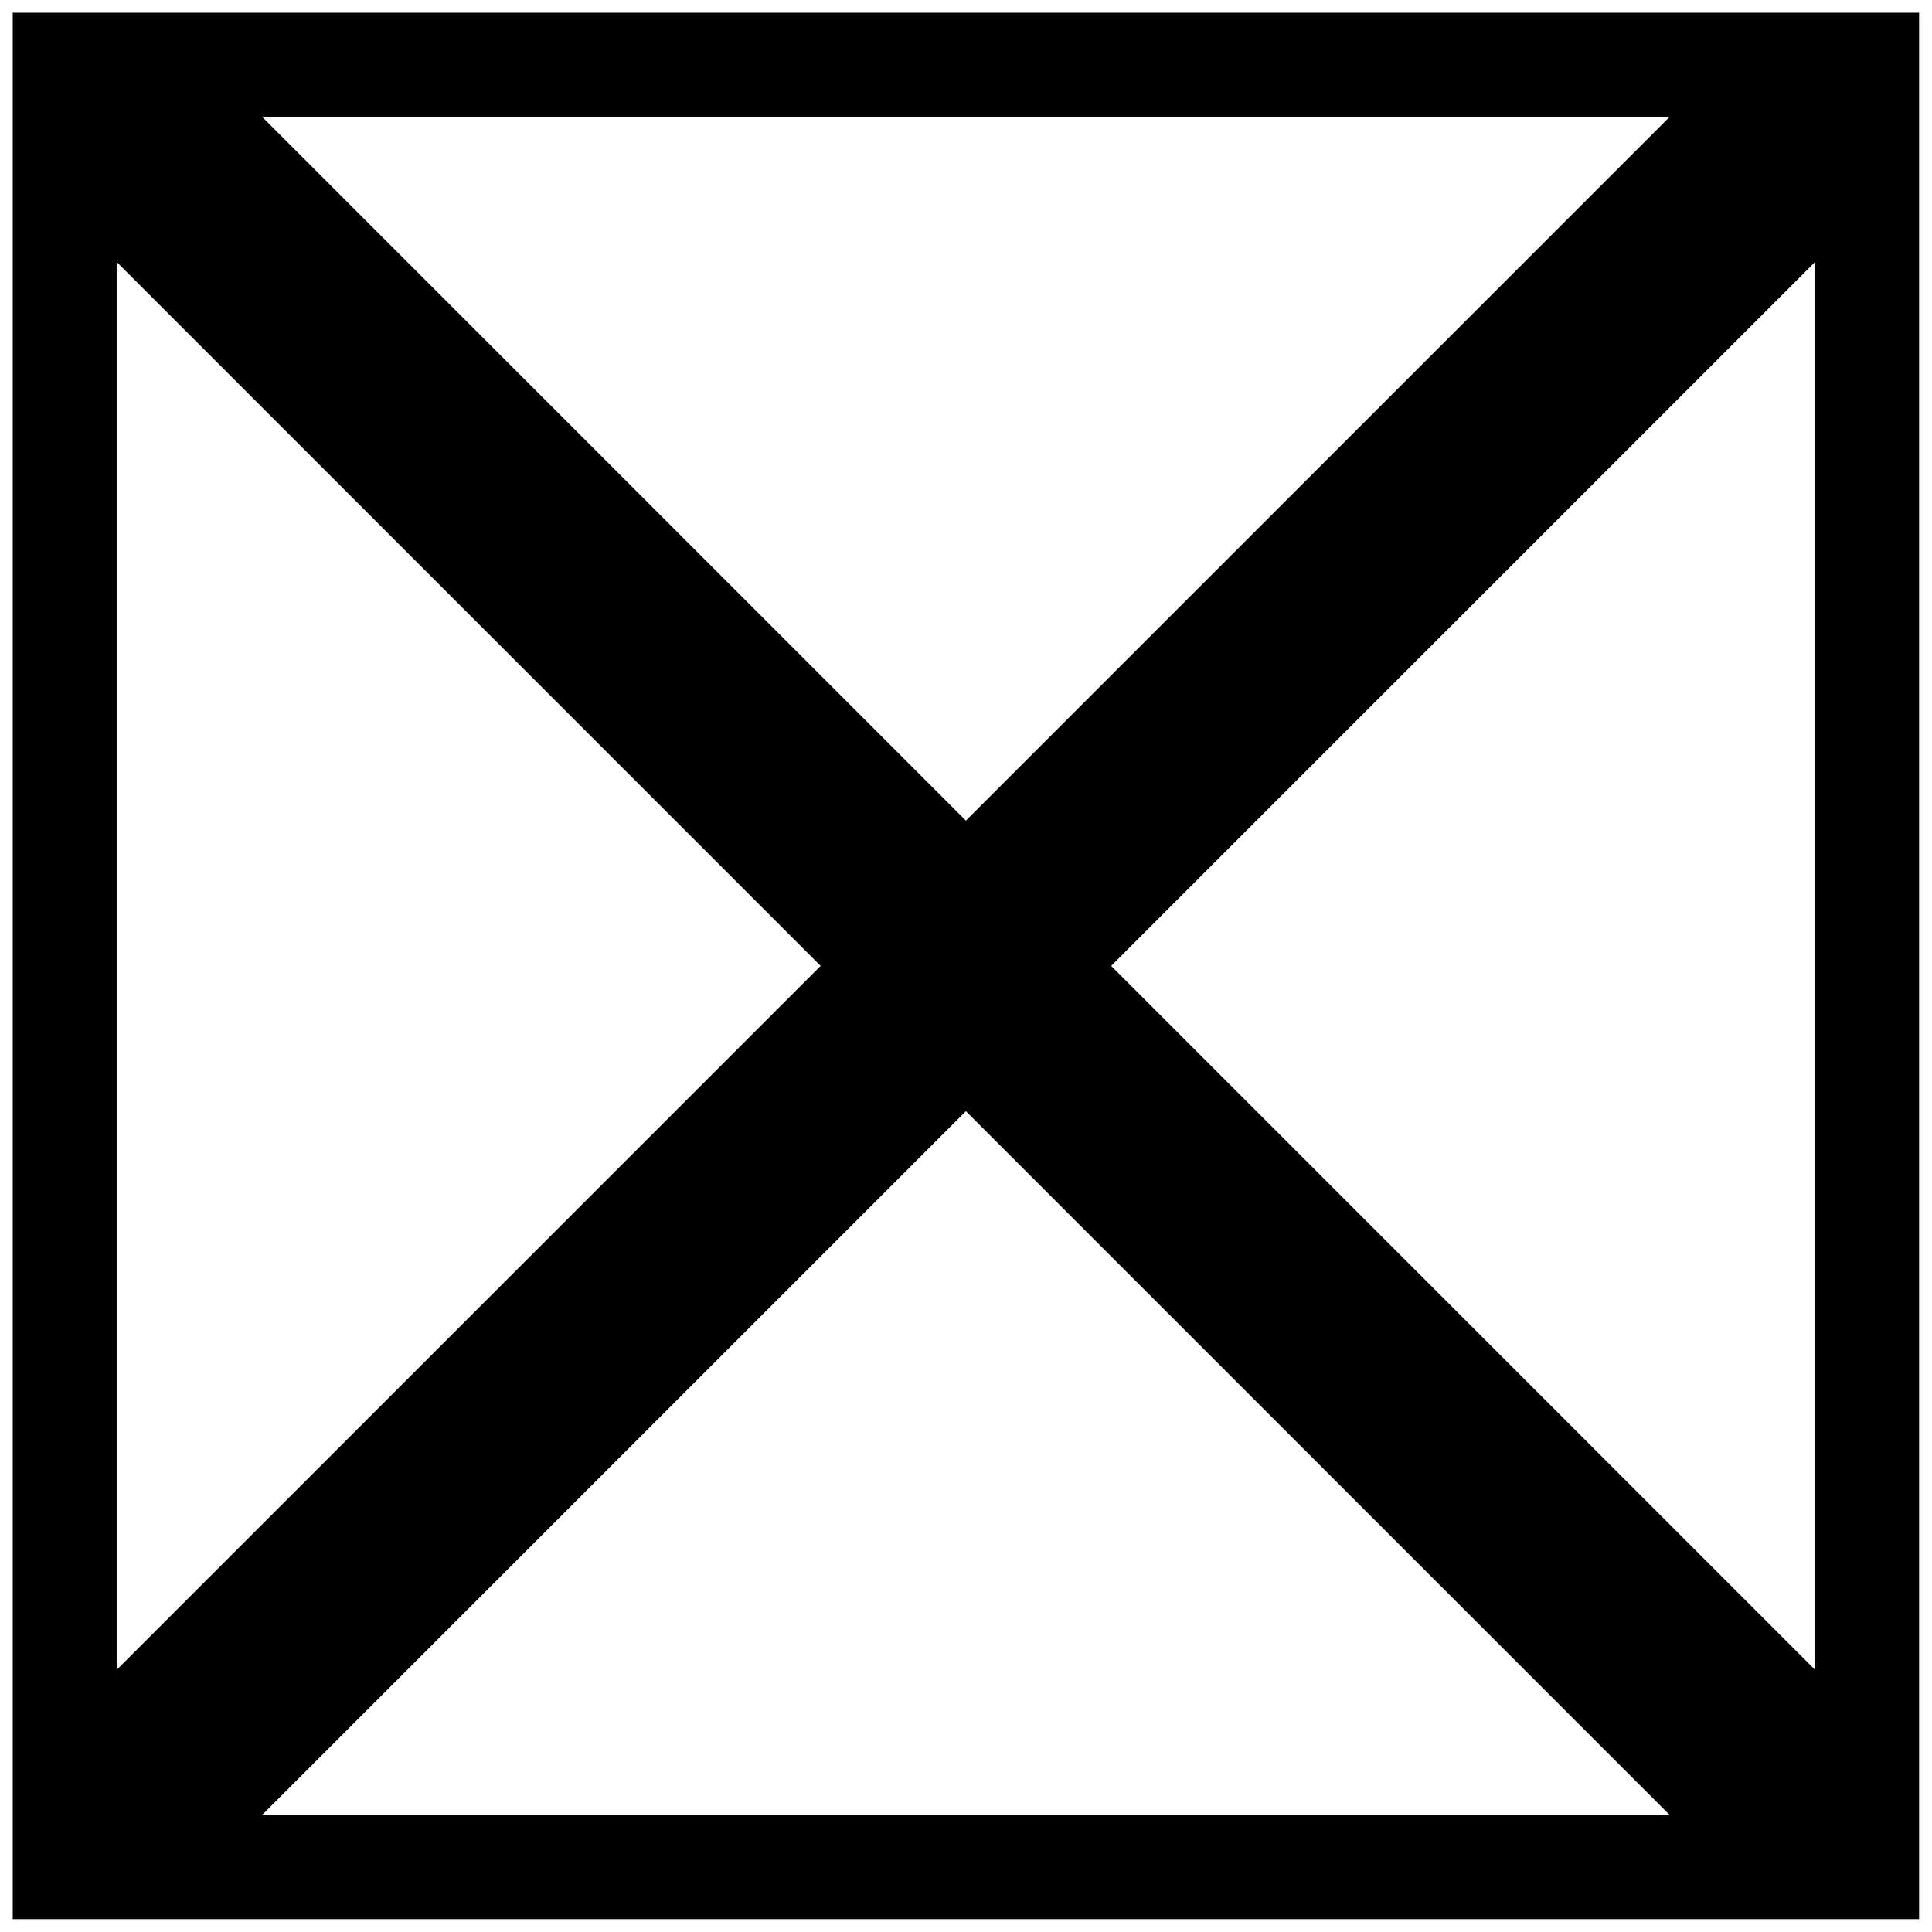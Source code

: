 


\begin{tikzpicture}[y=0.80pt, x=0.80pt, yscale=-1.0, xscale=1.0, inner sep=0pt, outer sep=0pt]
\begin{scope}[shift={(100.0,1706.0)},nonzero rule]
  \path[draw=.,fill=.,line width=1.600pt] (1958.0,352.0) --
    (90.0,352.0) -- (90.0,-1516.0) -- (1958.0,-1516.0) --
    (1958.0,352.0) -- cycle(1717.0,-1416.0) -- (331.0,-1416.0)
    -- (1024.0,-723.0) -- (1717.0,-1416.0) --
    cycle(1858.0,111.0) -- (1858.0,-1275.0) -- (1165.0,-582.0)
    -- (1858.0,111.0) -- cycle(883.0,-582.0) -- (190.0,-1275.0)
    -- (190.0,111.0) -- (883.0,-582.0) -- cycle(1717.0,252.0) --
    (1024.0,-441.0) -- (331.0,252.0) -- (1717.0,252.0) -- cycle;
\end{scope}

\end{tikzpicture}

